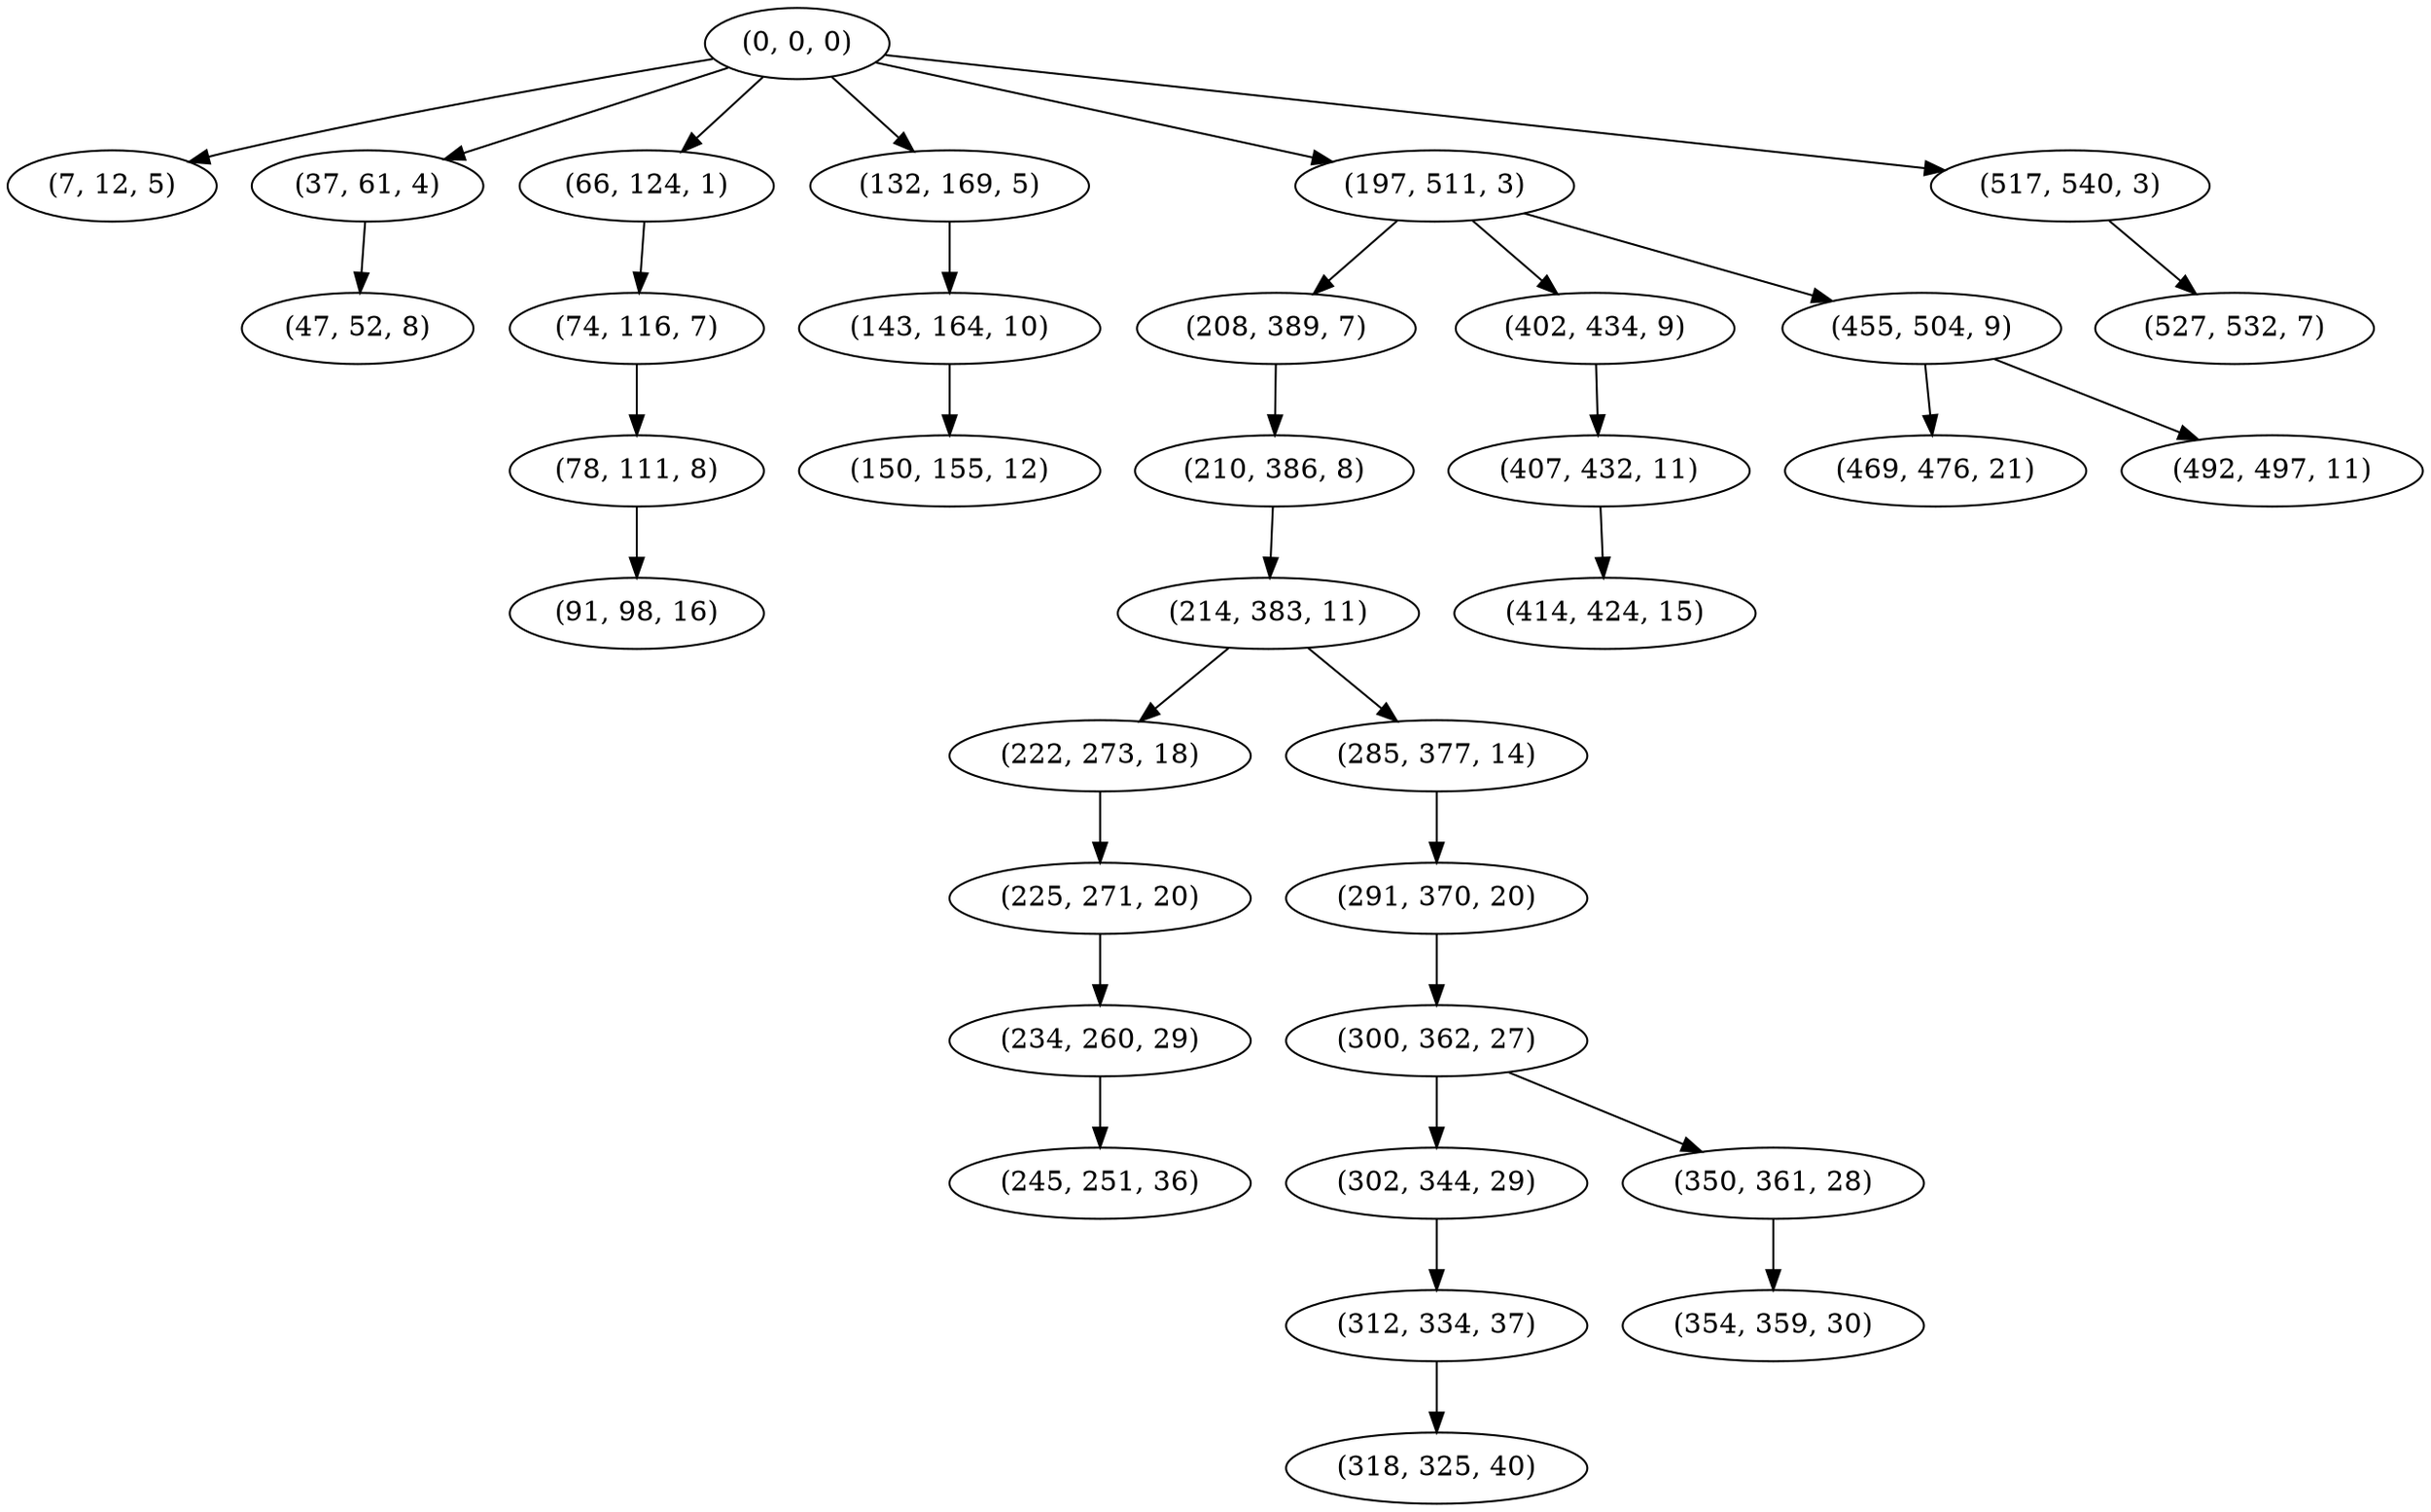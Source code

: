 digraph tree {
    "(0, 0, 0)";
    "(7, 12, 5)";
    "(37, 61, 4)";
    "(47, 52, 8)";
    "(66, 124, 1)";
    "(74, 116, 7)";
    "(78, 111, 8)";
    "(91, 98, 16)";
    "(132, 169, 5)";
    "(143, 164, 10)";
    "(150, 155, 12)";
    "(197, 511, 3)";
    "(208, 389, 7)";
    "(210, 386, 8)";
    "(214, 383, 11)";
    "(222, 273, 18)";
    "(225, 271, 20)";
    "(234, 260, 29)";
    "(245, 251, 36)";
    "(285, 377, 14)";
    "(291, 370, 20)";
    "(300, 362, 27)";
    "(302, 344, 29)";
    "(312, 334, 37)";
    "(318, 325, 40)";
    "(350, 361, 28)";
    "(354, 359, 30)";
    "(402, 434, 9)";
    "(407, 432, 11)";
    "(414, 424, 15)";
    "(455, 504, 9)";
    "(469, 476, 21)";
    "(492, 497, 11)";
    "(517, 540, 3)";
    "(527, 532, 7)";
    "(0, 0, 0)" -> "(7, 12, 5)";
    "(0, 0, 0)" -> "(37, 61, 4)";
    "(0, 0, 0)" -> "(66, 124, 1)";
    "(0, 0, 0)" -> "(132, 169, 5)";
    "(0, 0, 0)" -> "(197, 511, 3)";
    "(0, 0, 0)" -> "(517, 540, 3)";
    "(37, 61, 4)" -> "(47, 52, 8)";
    "(66, 124, 1)" -> "(74, 116, 7)";
    "(74, 116, 7)" -> "(78, 111, 8)";
    "(78, 111, 8)" -> "(91, 98, 16)";
    "(132, 169, 5)" -> "(143, 164, 10)";
    "(143, 164, 10)" -> "(150, 155, 12)";
    "(197, 511, 3)" -> "(208, 389, 7)";
    "(197, 511, 3)" -> "(402, 434, 9)";
    "(197, 511, 3)" -> "(455, 504, 9)";
    "(208, 389, 7)" -> "(210, 386, 8)";
    "(210, 386, 8)" -> "(214, 383, 11)";
    "(214, 383, 11)" -> "(222, 273, 18)";
    "(214, 383, 11)" -> "(285, 377, 14)";
    "(222, 273, 18)" -> "(225, 271, 20)";
    "(225, 271, 20)" -> "(234, 260, 29)";
    "(234, 260, 29)" -> "(245, 251, 36)";
    "(285, 377, 14)" -> "(291, 370, 20)";
    "(291, 370, 20)" -> "(300, 362, 27)";
    "(300, 362, 27)" -> "(302, 344, 29)";
    "(300, 362, 27)" -> "(350, 361, 28)";
    "(302, 344, 29)" -> "(312, 334, 37)";
    "(312, 334, 37)" -> "(318, 325, 40)";
    "(350, 361, 28)" -> "(354, 359, 30)";
    "(402, 434, 9)" -> "(407, 432, 11)";
    "(407, 432, 11)" -> "(414, 424, 15)";
    "(455, 504, 9)" -> "(469, 476, 21)";
    "(455, 504, 9)" -> "(492, 497, 11)";
    "(517, 540, 3)" -> "(527, 532, 7)";
}
